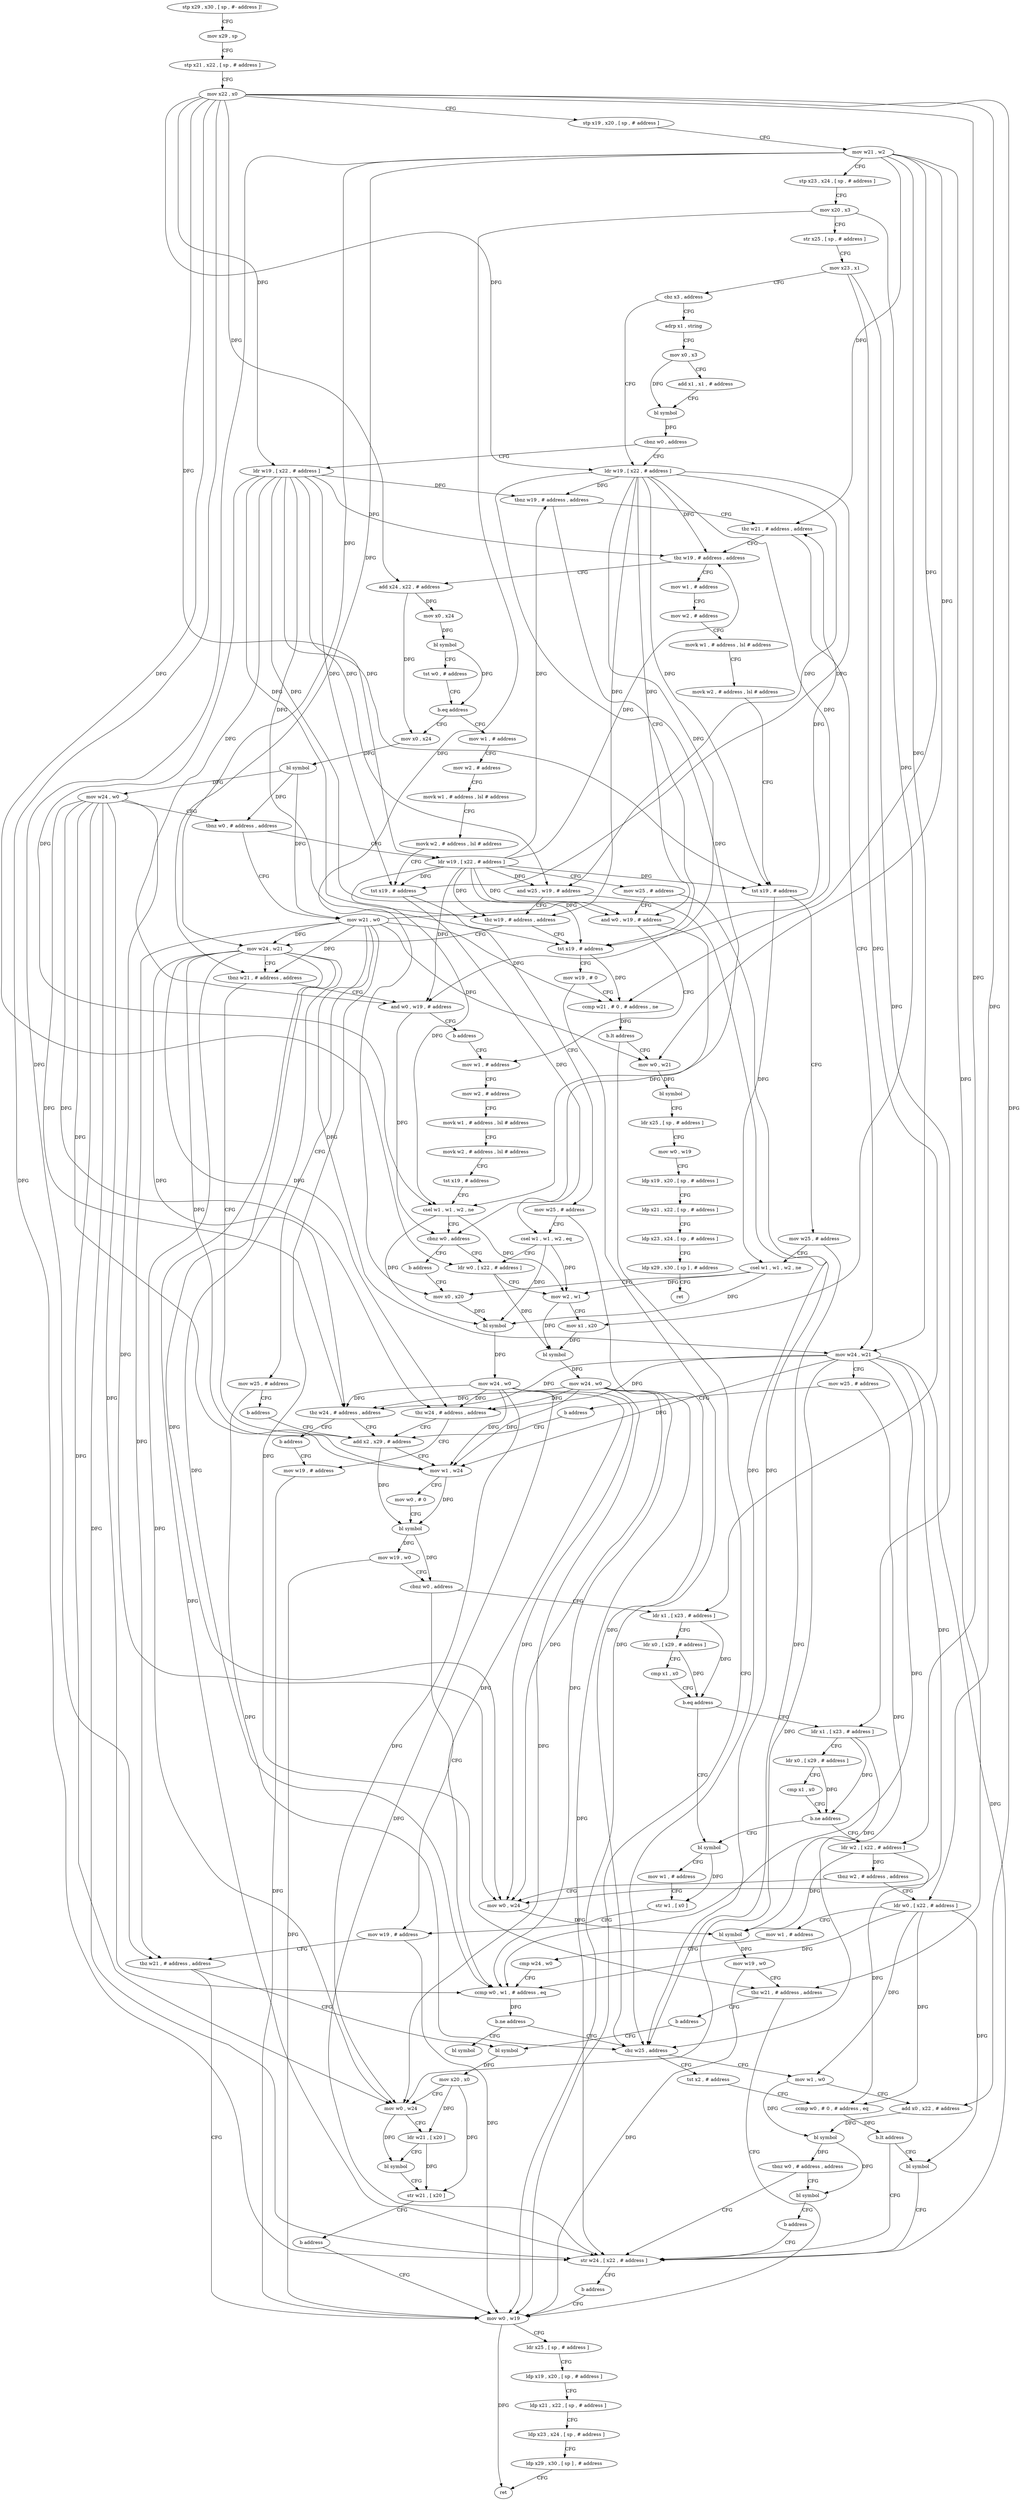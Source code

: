 digraph "func" {
"4298088" [label = "stp x29 , x30 , [ sp , #- address ]!" ]
"4298092" [label = "mov x29 , sp" ]
"4298096" [label = "stp x21 , x22 , [ sp , # address ]" ]
"4298100" [label = "mov x22 , x0" ]
"4298104" [label = "stp x19 , x20 , [ sp , # address ]" ]
"4298108" [label = "mov w21 , w2" ]
"4298112" [label = "stp x23 , x24 , [ sp , # address ]" ]
"4298116" [label = "mov x20 , x3" ]
"4298120" [label = "str x25 , [ sp , # address ]" ]
"4298124" [label = "mov x23 , x1" ]
"4298128" [label = "cbz x3 , address" ]
"4298272" [label = "ldr w19 , [ x22 , # address ]" ]
"4298132" [label = "adrp x1 , string" ]
"4298276" [label = "and w25 , w19 , # address" ]
"4298280" [label = "tbz w19 , # address , address" ]
"4298336" [label = "mov w24 , w21" ]
"4298284" [label = "tst x19 , # address" ]
"4298136" [label = "mov x0 , x3" ]
"4298140" [label = "add x1 , x1 , # address" ]
"4298144" [label = "bl symbol" ]
"4298148" [label = "cbnz w0 , address" ]
"4298152" [label = "ldr w19 , [ x22 , # address ]" ]
"4298340" [label = "tbnz w21 , # address , address" ]
"4298676" [label = "and w0 , w19 , # address" ]
"4298344" [label = "add x2 , x29 , # address" ]
"4298288" [label = "mov w19 , # 0" ]
"4298292" [label = "ccmp w21 , # 0 , # address , ne" ]
"4298296" [label = "b.lt address" ]
"4298244" [label = "mov w0 , w19" ]
"4298300" [label = "mov w0 , w21" ]
"4298156" [label = "tbnz w19 , # address , address" ]
"4298160" [label = "tbz w21 , # address , address" ]
"4298680" [label = "b address" ]
"4298568" [label = "mov w1 , # address" ]
"4298348" [label = "mov w1 , w24" ]
"4298352" [label = "mov w0 , # 0" ]
"4298356" [label = "bl symbol" ]
"4298360" [label = "mov w19 , w0" ]
"4298364" [label = "cbnz w0 , address" ]
"4298396" [label = "mov w19 , # address" ]
"4298368" [label = "ldr x1 , [ x23 , # address ]" ]
"4298248" [label = "ldr x25 , [ sp , # address ]" ]
"4298252" [label = "ldp x19 , x20 , [ sp , # address ]" ]
"4298256" [label = "ldp x21 , x22 , [ sp , # address ]" ]
"4298260" [label = "ldp x23 , x24 , [ sp , # address ]" ]
"4298264" [label = "ldp x29 , x30 , [ sp ] , # address" ]
"4298268" [label = "ret" ]
"4298304" [label = "bl symbol" ]
"4298308" [label = "ldr x25 , [ sp , # address ]" ]
"4298312" [label = "mov w0 , w19" ]
"4298316" [label = "ldp x19 , x20 , [ sp , # address ]" ]
"4298320" [label = "ldp x21 , x22 , [ sp , # address ]" ]
"4298324" [label = "ldp x23 , x24 , [ sp , # address ]" ]
"4298328" [label = "ldp x29 , x30 , [ sp ] , # address" ]
"4298332" [label = "ret" ]
"4298684" [label = "mov w24 , w21" ]
"4298164" [label = "tbz w19 , # address , address" ]
"4298572" [label = "mov w2 , # address" ]
"4298576" [label = "movk w1 , # address , lsl # address" ]
"4298580" [label = "movk w2 , # address , lsl # address" ]
"4298584" [label = "tst x19 , # address" ]
"4298588" [label = "csel w1 , w1 , w2 , ne" ]
"4298592" [label = "cbnz w0 , address" ]
"4298216" [label = "ldr w0 , [ x22 , # address ]" ]
"4298596" [label = "b address" ]
"4298400" [label = "tbz w21 , # address , address" ]
"4298404" [label = "bl symbol" ]
"4298372" [label = "ldr x0 , [ x29 , # address ]" ]
"4298376" [label = "cmp x1 , x0" ]
"4298380" [label = "b.eq address" ]
"4298480" [label = "ldr x1 , [ x23 , # address ]" ]
"4298384" [label = "bl symbol" ]
"4298688" [label = "mov w25 , # address" ]
"4298692" [label = "b address" ]
"4298432" [label = "mov w1 , # address" ]
"4298168" [label = "add x24 , x22 , # address" ]
"4298220" [label = "mov w2 , w1" ]
"4298224" [label = "mov x1 , x20" ]
"4298228" [label = "bl symbol" ]
"4298232" [label = "mov w24 , w0" ]
"4298236" [label = "tbz w24 , # address , address" ]
"4298240" [label = "mov w19 , # address" ]
"4298460" [label = "mov x0 , x20" ]
"4298408" [label = "mov x20 , x0" ]
"4298412" [label = "mov w0 , w24" ]
"4298416" [label = "ldr w21 , [ x20 ]" ]
"4298420" [label = "bl symbol" ]
"4298424" [label = "str w21 , [ x20 ]" ]
"4298428" [label = "b address" ]
"4298484" [label = "ldr x0 , [ x29 , # address ]" ]
"4298488" [label = "cmp x1 , x0" ]
"4298492" [label = "b.ne address" ]
"4298496" [label = "ldr w2 , [ x22 , # address ]" ]
"4298388" [label = "mov w1 , # address" ]
"4298392" [label = "str w1 , [ x0 ]" ]
"4298436" [label = "mov w2 , # address" ]
"4298440" [label = "movk w1 , # address , lsl # address" ]
"4298444" [label = "movk w2 , # address , lsl # address" ]
"4298448" [label = "tst x19 , # address" ]
"4298452" [label = "mov w25 , # address" ]
"4298456" [label = "csel w1 , w1 , w2 , ne" ]
"4298172" [label = "mov x0 , x24" ]
"4298176" [label = "bl symbol" ]
"4298180" [label = "tst w0 , # address" ]
"4298184" [label = "b.eq address" ]
"4298528" [label = "mov x0 , x24" ]
"4298188" [label = "mov w1 , # address" ]
"4298464" [label = "bl symbol" ]
"4298468" [label = "mov w24 , w0" ]
"4298472" [label = "tbz w24 , # address , address" ]
"4298476" [label = "b address" ]
"4298500" [label = "tbnz w2 , # address , address" ]
"4298600" [label = "ldr w0 , [ x22 , # address ]" ]
"4298504" [label = "mov w0 , w24" ]
"4298532" [label = "bl symbol" ]
"4298536" [label = "mov w24 , w0" ]
"4298540" [label = "tbnz w0 , # address , address" ]
"4298556" [label = "ldr w19 , [ x22 , # address ]" ]
"4298544" [label = "mov w21 , w0" ]
"4298192" [label = "mov w2 , # address" ]
"4298196" [label = "movk w1 , # address , lsl # address" ]
"4298200" [label = "movk w2 , # address , lsl # address" ]
"4298204" [label = "tst x19 , # address" ]
"4298208" [label = "mov w25 , # address" ]
"4298212" [label = "csel w1 , w1 , w2 , eq" ]
"4298604" [label = "mov w1 , # address" ]
"4298608" [label = "cmp w24 , w0" ]
"4298612" [label = "ccmp w0 , w1 , # address , eq" ]
"4298616" [label = "b.ne address" ]
"4298672" [label = "bl symbol" ]
"4298620" [label = "cbz w25 , address" ]
"4298508" [label = "bl symbol" ]
"4298512" [label = "mov w19 , w0" ]
"4298516" [label = "tbz w21 , # address , address" ]
"4298520" [label = "b address" ]
"4298560" [label = "mov w25 , # address" ]
"4298564" [label = "and w0 , w19 , # address" ]
"4298548" [label = "mov w25 , # address" ]
"4298552" [label = "b address" ]
"4298648" [label = "mov w1 , w0" ]
"4298624" [label = "tst x2 , # address" ]
"4298652" [label = "add x0 , x22 , # address" ]
"4298656" [label = "bl symbol" ]
"4298660" [label = "tbnz w0 , # address , address" ]
"4298640" [label = "str w24 , [ x22 , # address ]" ]
"4298664" [label = "bl symbol" ]
"4298628" [label = "ccmp w0 , # 0 , # address , eq" ]
"4298632" [label = "b.lt address" ]
"4298636" [label = "bl symbol" ]
"4298644" [label = "b address" ]
"4298668" [label = "b address" ]
"4298088" -> "4298092" [ label = "CFG" ]
"4298092" -> "4298096" [ label = "CFG" ]
"4298096" -> "4298100" [ label = "CFG" ]
"4298100" -> "4298104" [ label = "CFG" ]
"4298100" -> "4298272" [ label = "DFG" ]
"4298100" -> "4298152" [ label = "DFG" ]
"4298100" -> "4298168" [ label = "DFG" ]
"4298100" -> "4298496" [ label = "DFG" ]
"4298100" -> "4298216" [ label = "DFG" ]
"4298100" -> "4298600" [ label = "DFG" ]
"4298100" -> "4298556" [ label = "DFG" ]
"4298100" -> "4298652" [ label = "DFG" ]
"4298100" -> "4298640" [ label = "DFG" ]
"4298104" -> "4298108" [ label = "CFG" ]
"4298108" -> "4298112" [ label = "CFG" ]
"4298108" -> "4298336" [ label = "DFG" ]
"4298108" -> "4298340" [ label = "DFG" ]
"4298108" -> "4298292" [ label = "DFG" ]
"4298108" -> "4298160" [ label = "DFG" ]
"4298108" -> "4298400" [ label = "DFG" ]
"4298108" -> "4298684" [ label = "DFG" ]
"4298108" -> "4298300" [ label = "DFG" ]
"4298108" -> "4298516" [ label = "DFG" ]
"4298112" -> "4298116" [ label = "CFG" ]
"4298116" -> "4298120" [ label = "CFG" ]
"4298116" -> "4298224" [ label = "DFG" ]
"4298116" -> "4298460" [ label = "DFG" ]
"4298120" -> "4298124" [ label = "CFG" ]
"4298124" -> "4298128" [ label = "CFG" ]
"4298124" -> "4298368" [ label = "DFG" ]
"4298124" -> "4298480" [ label = "DFG" ]
"4298128" -> "4298272" [ label = "CFG" ]
"4298128" -> "4298132" [ label = "CFG" ]
"4298272" -> "4298276" [ label = "DFG" ]
"4298272" -> "4298280" [ label = "DFG" ]
"4298272" -> "4298284" [ label = "DFG" ]
"4298272" -> "4298156" [ label = "DFG" ]
"4298272" -> "4298676" [ label = "DFG" ]
"4298272" -> "4298588" [ label = "DFG" ]
"4298272" -> "4298164" [ label = "DFG" ]
"4298272" -> "4298448" [ label = "DFG" ]
"4298272" -> "4298204" [ label = "DFG" ]
"4298272" -> "4298564" [ label = "DFG" ]
"4298132" -> "4298136" [ label = "CFG" ]
"4298276" -> "4298280" [ label = "CFG" ]
"4298276" -> "4298620" [ label = "DFG" ]
"4298280" -> "4298336" [ label = "CFG" ]
"4298280" -> "4298284" [ label = "CFG" ]
"4298336" -> "4298340" [ label = "CFG" ]
"4298336" -> "4298348" [ label = "DFG" ]
"4298336" -> "4298412" [ label = "DFG" ]
"4298336" -> "4298236" [ label = "DFG" ]
"4298336" -> "4298612" [ label = "DFG" ]
"4298336" -> "4298504" [ label = "DFG" ]
"4298336" -> "4298472" [ label = "DFG" ]
"4298336" -> "4298640" [ label = "DFG" ]
"4298284" -> "4298288" [ label = "CFG" ]
"4298284" -> "4298292" [ label = "DFG" ]
"4298136" -> "4298140" [ label = "CFG" ]
"4298136" -> "4298144" [ label = "DFG" ]
"4298140" -> "4298144" [ label = "CFG" ]
"4298144" -> "4298148" [ label = "DFG" ]
"4298148" -> "4298272" [ label = "CFG" ]
"4298148" -> "4298152" [ label = "CFG" ]
"4298152" -> "4298156" [ label = "DFG" ]
"4298152" -> "4298276" [ label = "DFG" ]
"4298152" -> "4298280" [ label = "DFG" ]
"4298152" -> "4298284" [ label = "DFG" ]
"4298152" -> "4298676" [ label = "DFG" ]
"4298152" -> "4298588" [ label = "DFG" ]
"4298152" -> "4298164" [ label = "DFG" ]
"4298152" -> "4298448" [ label = "DFG" ]
"4298152" -> "4298204" [ label = "DFG" ]
"4298152" -> "4298564" [ label = "DFG" ]
"4298340" -> "4298676" [ label = "CFG" ]
"4298340" -> "4298344" [ label = "CFG" ]
"4298676" -> "4298680" [ label = "CFG" ]
"4298676" -> "4298592" [ label = "DFG" ]
"4298344" -> "4298348" [ label = "CFG" ]
"4298344" -> "4298356" [ label = "DFG" ]
"4298288" -> "4298292" [ label = "CFG" ]
"4298288" -> "4298244" [ label = "DFG" ]
"4298292" -> "4298296" [ label = "DFG" ]
"4298296" -> "4298244" [ label = "CFG" ]
"4298296" -> "4298300" [ label = "CFG" ]
"4298244" -> "4298248" [ label = "CFG" ]
"4298244" -> "4298268" [ label = "DFG" ]
"4298300" -> "4298304" [ label = "DFG" ]
"4298156" -> "4298284" [ label = "CFG" ]
"4298156" -> "4298160" [ label = "CFG" ]
"4298160" -> "4298684" [ label = "CFG" ]
"4298160" -> "4298164" [ label = "CFG" ]
"4298680" -> "4298568" [ label = "CFG" ]
"4298568" -> "4298572" [ label = "CFG" ]
"4298348" -> "4298352" [ label = "CFG" ]
"4298348" -> "4298356" [ label = "DFG" ]
"4298352" -> "4298356" [ label = "CFG" ]
"4298356" -> "4298360" [ label = "DFG" ]
"4298356" -> "4298364" [ label = "DFG" ]
"4298360" -> "4298364" [ label = "CFG" ]
"4298360" -> "4298244" [ label = "DFG" ]
"4298364" -> "4298396" [ label = "CFG" ]
"4298364" -> "4298368" [ label = "CFG" ]
"4298396" -> "4298400" [ label = "CFG" ]
"4298396" -> "4298244" [ label = "DFG" ]
"4298368" -> "4298372" [ label = "CFG" ]
"4298368" -> "4298380" [ label = "DFG" ]
"4298248" -> "4298252" [ label = "CFG" ]
"4298252" -> "4298256" [ label = "CFG" ]
"4298256" -> "4298260" [ label = "CFG" ]
"4298260" -> "4298264" [ label = "CFG" ]
"4298264" -> "4298268" [ label = "CFG" ]
"4298304" -> "4298308" [ label = "CFG" ]
"4298308" -> "4298312" [ label = "CFG" ]
"4298312" -> "4298316" [ label = "CFG" ]
"4298316" -> "4298320" [ label = "CFG" ]
"4298320" -> "4298324" [ label = "CFG" ]
"4298324" -> "4298328" [ label = "CFG" ]
"4298328" -> "4298332" [ label = "CFG" ]
"4298684" -> "4298688" [ label = "CFG" ]
"4298684" -> "4298348" [ label = "DFG" ]
"4298684" -> "4298412" [ label = "DFG" ]
"4298684" -> "4298236" [ label = "DFG" ]
"4298684" -> "4298612" [ label = "DFG" ]
"4298684" -> "4298504" [ label = "DFG" ]
"4298684" -> "4298472" [ label = "DFG" ]
"4298684" -> "4298640" [ label = "DFG" ]
"4298164" -> "4298432" [ label = "CFG" ]
"4298164" -> "4298168" [ label = "CFG" ]
"4298572" -> "4298576" [ label = "CFG" ]
"4298576" -> "4298580" [ label = "CFG" ]
"4298580" -> "4298584" [ label = "CFG" ]
"4298584" -> "4298588" [ label = "CFG" ]
"4298588" -> "4298592" [ label = "CFG" ]
"4298588" -> "4298220" [ label = "DFG" ]
"4298588" -> "4298464" [ label = "DFG" ]
"4298592" -> "4298216" [ label = "CFG" ]
"4298592" -> "4298596" [ label = "CFG" ]
"4298216" -> "4298220" [ label = "CFG" ]
"4298216" -> "4298228" [ label = "DFG" ]
"4298596" -> "4298460" [ label = "CFG" ]
"4298400" -> "4298244" [ label = "CFG" ]
"4298400" -> "4298404" [ label = "CFG" ]
"4298404" -> "4298408" [ label = "DFG" ]
"4298372" -> "4298376" [ label = "CFG" ]
"4298372" -> "4298380" [ label = "DFG" ]
"4298376" -> "4298380" [ label = "CFG" ]
"4298380" -> "4298480" [ label = "CFG" ]
"4298380" -> "4298384" [ label = "CFG" ]
"4298480" -> "4298484" [ label = "CFG" ]
"4298480" -> "4298492" [ label = "DFG" ]
"4298480" -> "4298508" [ label = "DFG" ]
"4298384" -> "4298388" [ label = "CFG" ]
"4298384" -> "4298392" [ label = "DFG" ]
"4298688" -> "4298692" [ label = "CFG" ]
"4298688" -> "4298620" [ label = "DFG" ]
"4298692" -> "4298344" [ label = "CFG" ]
"4298432" -> "4298436" [ label = "CFG" ]
"4298168" -> "4298172" [ label = "DFG" ]
"4298168" -> "4298528" [ label = "DFG" ]
"4298220" -> "4298224" [ label = "CFG" ]
"4298220" -> "4298228" [ label = "DFG" ]
"4298224" -> "4298228" [ label = "DFG" ]
"4298228" -> "4298232" [ label = "DFG" ]
"4298232" -> "4298236" [ label = "DFG" ]
"4298232" -> "4298348" [ label = "DFG" ]
"4298232" -> "4298412" [ label = "DFG" ]
"4298232" -> "4298612" [ label = "DFG" ]
"4298232" -> "4298504" [ label = "DFG" ]
"4298232" -> "4298472" [ label = "DFG" ]
"4298232" -> "4298640" [ label = "DFG" ]
"4298236" -> "4298344" [ label = "CFG" ]
"4298236" -> "4298240" [ label = "CFG" ]
"4298240" -> "4298244" [ label = "DFG" ]
"4298460" -> "4298464" [ label = "DFG" ]
"4298408" -> "4298412" [ label = "CFG" ]
"4298408" -> "4298416" [ label = "DFG" ]
"4298408" -> "4298424" [ label = "DFG" ]
"4298412" -> "4298416" [ label = "CFG" ]
"4298412" -> "4298420" [ label = "DFG" ]
"4298416" -> "4298420" [ label = "CFG" ]
"4298416" -> "4298424" [ label = "DFG" ]
"4298420" -> "4298424" [ label = "CFG" ]
"4298424" -> "4298428" [ label = "CFG" ]
"4298428" -> "4298244" [ label = "CFG" ]
"4298484" -> "4298488" [ label = "CFG" ]
"4298484" -> "4298492" [ label = "DFG" ]
"4298488" -> "4298492" [ label = "CFG" ]
"4298492" -> "4298384" [ label = "CFG" ]
"4298492" -> "4298496" [ label = "CFG" ]
"4298496" -> "4298500" [ label = "DFG" ]
"4298496" -> "4298508" [ label = "DFG" ]
"4298496" -> "4298628" [ label = "DFG" ]
"4298388" -> "4298392" [ label = "CFG" ]
"4298392" -> "4298396" [ label = "CFG" ]
"4298436" -> "4298440" [ label = "CFG" ]
"4298440" -> "4298444" [ label = "CFG" ]
"4298444" -> "4298448" [ label = "CFG" ]
"4298448" -> "4298452" [ label = "CFG" ]
"4298448" -> "4298456" [ label = "DFG" ]
"4298452" -> "4298456" [ label = "CFG" ]
"4298452" -> "4298620" [ label = "DFG" ]
"4298456" -> "4298460" [ label = "CFG" ]
"4298456" -> "4298220" [ label = "DFG" ]
"4298456" -> "4298464" [ label = "DFG" ]
"4298172" -> "4298176" [ label = "DFG" ]
"4298176" -> "4298180" [ label = "CFG" ]
"4298176" -> "4298184" [ label = "DFG" ]
"4298180" -> "4298184" [ label = "CFG" ]
"4298184" -> "4298528" [ label = "CFG" ]
"4298184" -> "4298188" [ label = "CFG" ]
"4298528" -> "4298532" [ label = "DFG" ]
"4298188" -> "4298192" [ label = "CFG" ]
"4298464" -> "4298468" [ label = "DFG" ]
"4298468" -> "4298472" [ label = "DFG" ]
"4298468" -> "4298348" [ label = "DFG" ]
"4298468" -> "4298412" [ label = "DFG" ]
"4298468" -> "4298236" [ label = "DFG" ]
"4298468" -> "4298504" [ label = "DFG" ]
"4298468" -> "4298612" [ label = "DFG" ]
"4298468" -> "4298640" [ label = "DFG" ]
"4298472" -> "4298344" [ label = "CFG" ]
"4298472" -> "4298476" [ label = "CFG" ]
"4298476" -> "4298240" [ label = "CFG" ]
"4298500" -> "4298600" [ label = "CFG" ]
"4298500" -> "4298504" [ label = "CFG" ]
"4298600" -> "4298604" [ label = "CFG" ]
"4298600" -> "4298612" [ label = "DFG" ]
"4298600" -> "4298648" [ label = "DFG" ]
"4298600" -> "4298628" [ label = "DFG" ]
"4298600" -> "4298636" [ label = "DFG" ]
"4298504" -> "4298508" [ label = "DFG" ]
"4298532" -> "4298536" [ label = "DFG" ]
"4298532" -> "4298540" [ label = "DFG" ]
"4298532" -> "4298544" [ label = "DFG" ]
"4298536" -> "4298540" [ label = "CFG" ]
"4298536" -> "4298348" [ label = "DFG" ]
"4298536" -> "4298412" [ label = "DFG" ]
"4298536" -> "4298236" [ label = "DFG" ]
"4298536" -> "4298612" [ label = "DFG" ]
"4298536" -> "4298504" [ label = "DFG" ]
"4298536" -> "4298472" [ label = "DFG" ]
"4298536" -> "4298640" [ label = "DFG" ]
"4298540" -> "4298556" [ label = "CFG" ]
"4298540" -> "4298544" [ label = "CFG" ]
"4298556" -> "4298560" [ label = "CFG" ]
"4298556" -> "4298276" [ label = "DFG" ]
"4298556" -> "4298280" [ label = "DFG" ]
"4298556" -> "4298284" [ label = "DFG" ]
"4298556" -> "4298156" [ label = "DFG" ]
"4298556" -> "4298676" [ label = "DFG" ]
"4298556" -> "4298588" [ label = "DFG" ]
"4298556" -> "4298164" [ label = "DFG" ]
"4298556" -> "4298448" [ label = "DFG" ]
"4298556" -> "4298204" [ label = "DFG" ]
"4298556" -> "4298564" [ label = "DFG" ]
"4298544" -> "4298548" [ label = "CFG" ]
"4298544" -> "4298336" [ label = "DFG" ]
"4298544" -> "4298340" [ label = "DFG" ]
"4298544" -> "4298292" [ label = "DFG" ]
"4298544" -> "4298160" [ label = "DFG" ]
"4298544" -> "4298400" [ label = "DFG" ]
"4298544" -> "4298684" [ label = "DFG" ]
"4298544" -> "4298300" [ label = "DFG" ]
"4298544" -> "4298516" [ label = "DFG" ]
"4298192" -> "4298196" [ label = "CFG" ]
"4298196" -> "4298200" [ label = "CFG" ]
"4298200" -> "4298204" [ label = "CFG" ]
"4298204" -> "4298208" [ label = "CFG" ]
"4298204" -> "4298212" [ label = "DFG" ]
"4298208" -> "4298212" [ label = "CFG" ]
"4298208" -> "4298620" [ label = "DFG" ]
"4298212" -> "4298216" [ label = "CFG" ]
"4298212" -> "4298220" [ label = "DFG" ]
"4298212" -> "4298464" [ label = "DFG" ]
"4298604" -> "4298608" [ label = "CFG" ]
"4298608" -> "4298612" [ label = "CFG" ]
"4298612" -> "4298616" [ label = "DFG" ]
"4298616" -> "4298672" [ label = "CFG" ]
"4298616" -> "4298620" [ label = "CFG" ]
"4298620" -> "4298648" [ label = "CFG" ]
"4298620" -> "4298624" [ label = "CFG" ]
"4298508" -> "4298512" [ label = "DFG" ]
"4298512" -> "4298516" [ label = "CFG" ]
"4298512" -> "4298244" [ label = "DFG" ]
"4298516" -> "4298244" [ label = "CFG" ]
"4298516" -> "4298520" [ label = "CFG" ]
"4298520" -> "4298404" [ label = "CFG" ]
"4298560" -> "4298564" [ label = "CFG" ]
"4298560" -> "4298620" [ label = "DFG" ]
"4298564" -> "4298568" [ label = "CFG" ]
"4298564" -> "4298592" [ label = "DFG" ]
"4298548" -> "4298552" [ label = "CFG" ]
"4298548" -> "4298620" [ label = "DFG" ]
"4298552" -> "4298344" [ label = "CFG" ]
"4298648" -> "4298652" [ label = "CFG" ]
"4298648" -> "4298656" [ label = "DFG" ]
"4298624" -> "4298628" [ label = "CFG" ]
"4298652" -> "4298656" [ label = "DFG" ]
"4298656" -> "4298660" [ label = "DFG" ]
"4298656" -> "4298664" [ label = "DFG" ]
"4298660" -> "4298640" [ label = "CFG" ]
"4298660" -> "4298664" [ label = "CFG" ]
"4298640" -> "4298644" [ label = "CFG" ]
"4298664" -> "4298668" [ label = "CFG" ]
"4298628" -> "4298632" [ label = "DFG" ]
"4298632" -> "4298640" [ label = "CFG" ]
"4298632" -> "4298636" [ label = "CFG" ]
"4298636" -> "4298640" [ label = "CFG" ]
"4298644" -> "4298244" [ label = "CFG" ]
"4298668" -> "4298640" [ label = "CFG" ]
}
